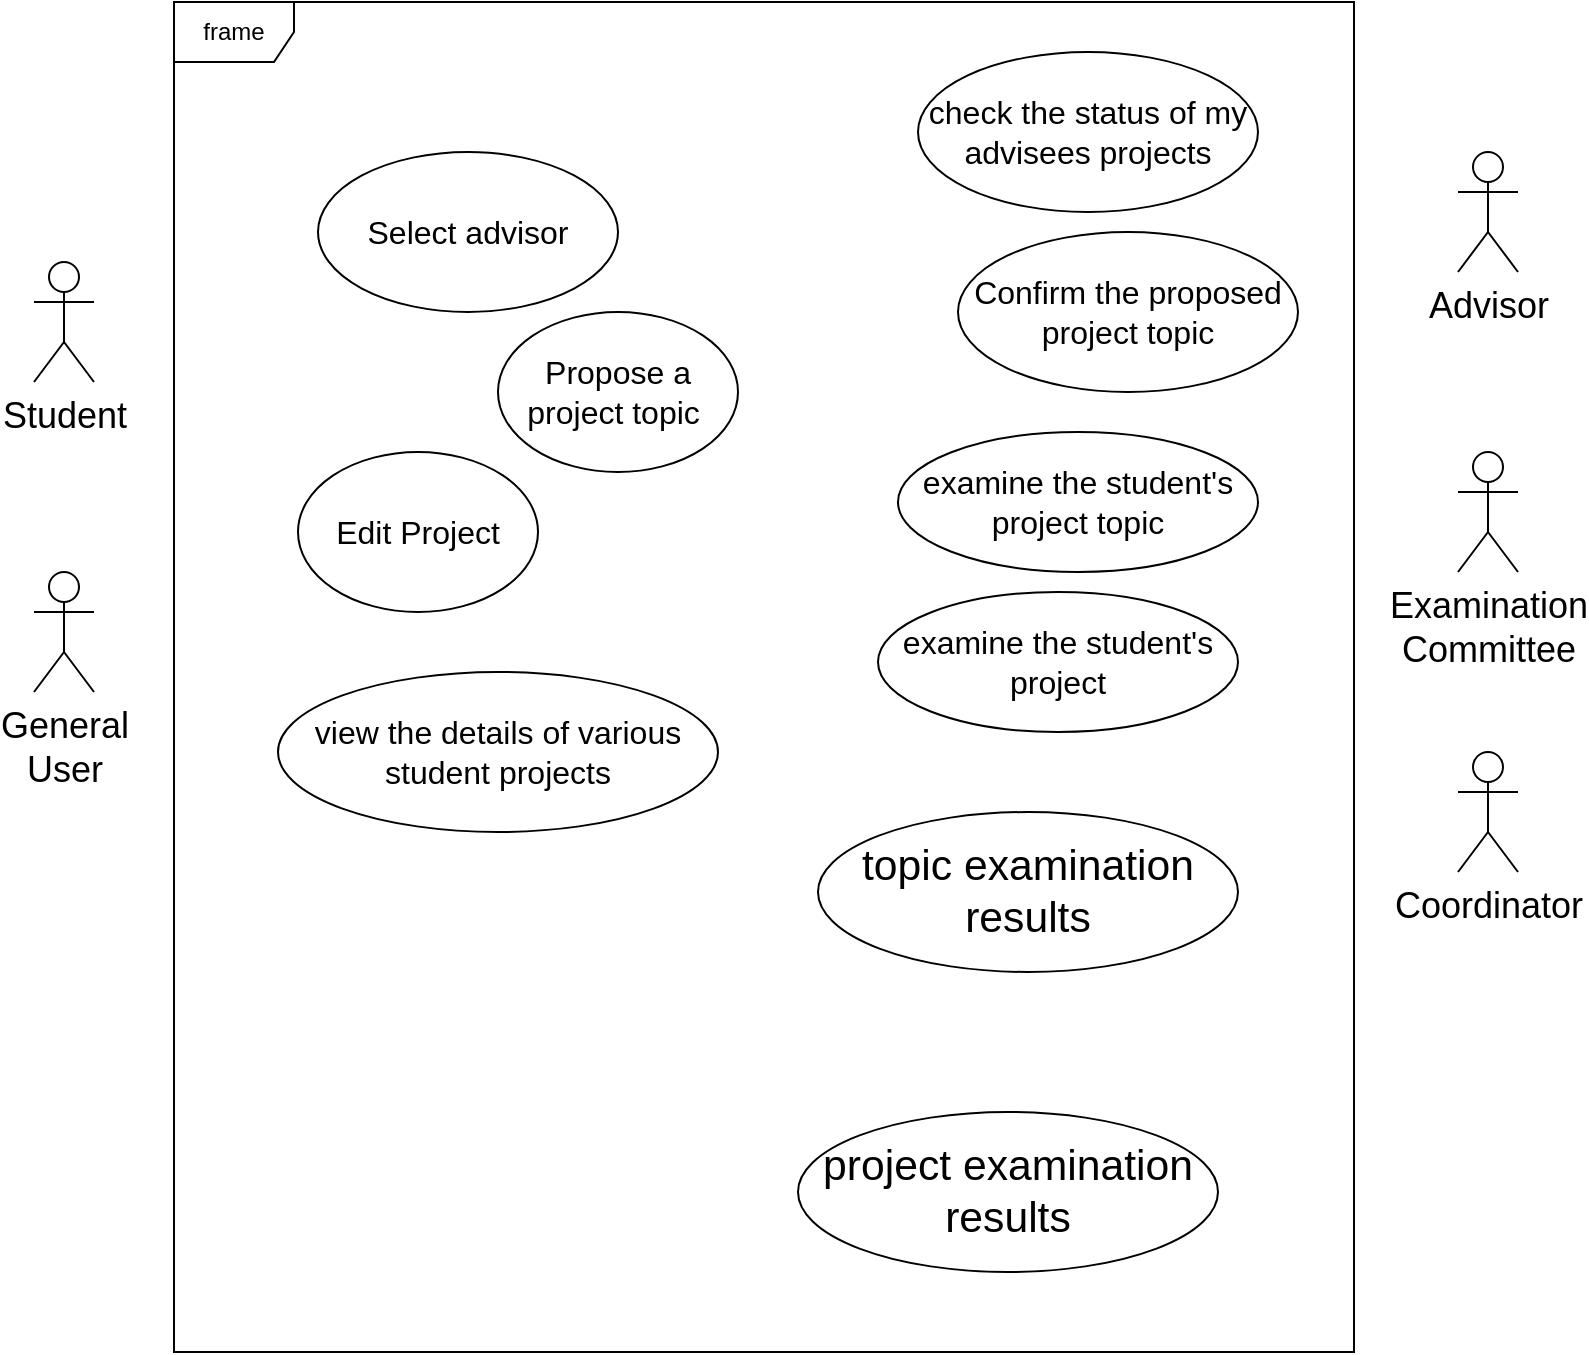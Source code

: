 <mxfile version="24.3.1" type="github">
  <diagram name="Page-1" id="oeU3eeCdYxMcoUBLrMce">
    <mxGraphModel dx="882" dy="617" grid="1" gridSize="10" guides="1" tooltips="1" connect="1" arrows="1" fold="0" page="1" pageScale="1" pageWidth="827" pageHeight="1169" math="0" shadow="0">
      <root>
        <mxCell id="0" />
        <mxCell id="1" parent="0" />
        <mxCell id="Qu6rK6DsybyG0TXRVJJE-2" value="frame" style="shape=umlFrame;whiteSpace=wrap;html=1;pointerEvents=0;" parent="1" vertex="1">
          <mxGeometry x="108" y="65" width="590" height="675" as="geometry" />
        </mxCell>
        <mxCell id="Qu6rK6DsybyG0TXRVJJE-3" value="Student" style="shape=umlActor;verticalLabelPosition=bottom;verticalAlign=top;html=1;fontSize=18;" parent="1" vertex="1">
          <mxGeometry x="38" y="195" width="30" height="60" as="geometry" />
        </mxCell>
        <mxCell id="Qu6rK6DsybyG0TXRVJJE-4" value="&lt;b style=&quot;font-style: normal; font-variant-caps: normal; letter-spacing: normal; text-align: start; text-indent: 0px; text-transform: none; white-space: normal; word-spacing: 0px; -webkit-text-stroke-width: 0px; text-decoration: none; caret-color: rgb(0, 0, 0); color: rgb(0, 0, 0); font-weight: normal; font-size: 18px;&quot; id=&quot;docs-internal-guid-332cffb9-7fff-b3e5-f795-6fdb4fea1be7&quot;&gt;&lt;span style=&quot;font-size: 18px; font-family: Sarabun, sans-serif; color: rgb(0, 0, 0); background-color: transparent; font-weight: 400; font-style: normal; font-variant-ligatures: normal; font-variant-caps: normal; font-variant-alternates: normal; font-variant-numeric: normal; font-variant-east-asian: normal; font-variant-position: normal; text-decoration: none; vertical-align: baseline; white-space: pre-wrap;&quot;&gt;Examination Committee&lt;/span&gt;&lt;/b&gt;" style="shape=umlActor;verticalLabelPosition=bottom;verticalAlign=top;html=1;fontSize=18;" parent="1" vertex="1">
          <mxGeometry x="750" y="290" width="30" height="60" as="geometry" />
        </mxCell>
        <mxCell id="Qu6rK6DsybyG0TXRVJJE-5" value="&lt;span style=&quot;text-align: start; white-space: normal; font-size: 18px;&quot; id=&quot;docs-internal-guid-174a14e5-7fff-aafb-49ae-a529cb986828&quot;&gt;&lt;span style=&quot;font-size: 18px; font-family: Sarabun, sans-serif; font-variant-ligatures: normal; font-variant-alternates: normal; font-variant-numeric: normal; font-variant-east-asian: normal; font-variant-position: normal; vertical-align: baseline; white-space: pre-wrap;&quot;&gt;Advisor&lt;/span&gt;&lt;/span&gt;" style="shape=umlActor;verticalLabelPosition=bottom;verticalAlign=top;html=1;fontSize=18;" parent="1" vertex="1">
          <mxGeometry x="750" y="140" width="30" height="60" as="geometry" />
        </mxCell>
        <mxCell id="FnzWBg0ubWm0rds8tLxr-1" value="&lt;b style=&quot;font-style: normal; font-variant-caps: normal; letter-spacing: normal; text-align: start; text-indent: 0px; text-transform: none; white-space: normal; word-spacing: 0px; -webkit-text-stroke-width: 0px; text-decoration: none; caret-color: rgb(0, 0, 0); color: rgb(0, 0, 0); font-weight: normal; font-size: 18px;&quot; id=&quot;docs-internal-guid-b0b2e66d-7fff-87d3-3b14-03076da479f0&quot;&gt;&lt;span style=&quot;font-size: 18px; font-family: Sarabun, sans-serif; color: rgb(0, 0, 0); background-color: transparent; font-weight: 400; font-style: normal; font-variant-ligatures: normal; font-variant-caps: normal; font-variant-alternates: normal; font-variant-numeric: normal; font-variant-east-asian: normal; font-variant-position: normal; text-decoration: none; vertical-align: baseline; white-space: pre-wrap;&quot;&gt;Coordinator&lt;/span&gt;&lt;/b&gt;" style="shape=umlActor;verticalLabelPosition=bottom;verticalAlign=top;html=1;fontSize=18;" vertex="1" parent="1">
          <mxGeometry x="750" y="440" width="30" height="60" as="geometry" />
        </mxCell>
        <mxCell id="FnzWBg0ubWm0rds8tLxr-2" value="&lt;b id=&quot;docs-internal-guid-8c019339-7fff-daf8-ef29-357e7a186cb0&quot; style=&quot;font-style: normal; font-variant-caps: normal; letter-spacing: normal; text-align: start; text-indent: 0px; text-transform: none; white-space: normal; word-spacing: 0px; -webkit-text-stroke-width: 0px; text-decoration: none; caret-color: rgb(0, 0, 0); color: rgb(0, 0, 0); font-weight: normal; font-size: 18px;&quot;&gt;&lt;span style=&quot;font-size: 18px; color: rgb(0, 0, 0); background-color: transparent; font-weight: 400; font-style: normal; font-variant-ligatures: normal; font-variant-caps: normal; font-variant-alternates: normal; font-variant-numeric: normal; font-variant-east-asian: normal; font-variant-position: normal; text-decoration: none; vertical-align: baseline; white-space: pre-wrap;&quot;&gt;General User&lt;/span&gt;&lt;/b&gt;" style="shape=umlActor;verticalLabelPosition=bottom;verticalAlign=top;html=1;fontFamily=Helvetica;fontSize=18;" vertex="1" parent="1">
          <mxGeometry x="38" y="350" width="30" height="60" as="geometry" />
        </mxCell>
        <mxCell id="FnzWBg0ubWm0rds8tLxr-3" value="&lt;b style=&quot;font-style: normal; font-variant-caps: normal; letter-spacing: normal; text-align: start; text-indent: 0px; text-transform: none; white-space: normal; word-spacing: 0px; -webkit-text-stroke-width: 0px; text-decoration: none; caret-color: rgb(0, 0, 0); color: rgb(0, 0, 0); font-weight: normal; font-size: 16px;&quot; id=&quot;docs-internal-guid-7b9cd287-7fff-3553-db5d-55e4c7f1fc73&quot;&gt;&lt;span style=&quot;font-size: 16px; font-family: Sarabun, sans-serif; color: rgb(0, 0, 0); background-color: transparent; font-weight: 400; font-style: normal; font-variant-ligatures: normal; font-variant-caps: normal; font-variant-alternates: normal; font-variant-numeric: normal; font-variant-east-asian: normal; font-variant-position: normal; text-decoration: none; vertical-align: baseline; white-space: pre-wrap;&quot;&gt;Propose a project topic &lt;/span&gt;&lt;/b&gt;" style="ellipse;whiteSpace=wrap;html=1;fontSize=16;" vertex="1" parent="1">
          <mxGeometry x="270" y="220" width="120" height="80" as="geometry" />
        </mxCell>
        <mxCell id="FnzWBg0ubWm0rds8tLxr-4" value="Edit Project" style="ellipse;whiteSpace=wrap;html=1;fontSize=16;" vertex="1" parent="1">
          <mxGeometry x="170" y="290" width="120" height="80" as="geometry" />
        </mxCell>
        <mxCell id="FnzWBg0ubWm0rds8tLxr-5" value="view the details of various student projects" style="ellipse;whiteSpace=wrap;html=1;fontSize=16;" vertex="1" parent="1">
          <mxGeometry x="160" y="400" width="220" height="80" as="geometry" />
        </mxCell>
        <mxCell id="FnzWBg0ubWm0rds8tLxr-6" value="&lt;b style=&quot;font-style: normal; font-variant-caps: normal; letter-spacing: normal; orphans: auto; text-align: start; text-indent: 0px; text-transform: none; white-space: normal; widows: auto; word-spacing: 0px; -webkit-text-stroke-width: 0px; text-decoration: none; caret-color: rgb(0, 0, 0); color: rgb(0, 0, 0); font-weight: normal;&quot; id=&quot;docs-internal-guid-68310f55-7fff-9648-eb8c-27d495209f90&quot;&gt;&lt;span style=&quot;font-size: 16pt; font-family: Sarabun, sans-serif; color: rgb(0, 0, 0); background-color: transparent; font-weight: 400; font-style: normal; font-variant-ligatures: normal; font-variant-caps: normal; font-variant-alternates: normal; font-variant-numeric: normal; font-variant-east-asian: normal; font-variant-position: normal; text-decoration: none; vertical-align: baseline; white-space: pre-wrap;&quot;&gt;topic examination results&lt;/span&gt;&lt;/b&gt;" style="ellipse;whiteSpace=wrap;html=1;fontSize=16;" vertex="1" parent="1">
          <mxGeometry x="430" y="470" width="210" height="80" as="geometry" />
        </mxCell>
        <mxCell id="FnzWBg0ubWm0rds8tLxr-7" value="&lt;b style=&quot;font-style: normal; font-variant-caps: normal; letter-spacing: normal; text-align: start; text-indent: 0px; text-transform: none; white-space: normal; word-spacing: 0px; -webkit-text-stroke-width: 0px; text-decoration: none; caret-color: rgb(0, 0, 0); color: rgb(0, 0, 0); font-weight: normal; font-size: 16px;&quot; id=&quot;docs-internal-guid-061b582f-7fff-835b-7f6a-90d538f52e80&quot;&gt;&lt;span style=&quot;font-size: 16px; font-family: Sarabun, sans-serif; color: rgb(0, 0, 0); background-color: transparent; font-weight: 400; font-style: normal; font-variant-ligatures: normal; font-variant-caps: normal; font-variant-alternates: normal; font-variant-numeric: normal; font-variant-east-asian: normal; font-variant-position: normal; text-decoration: none; vertical-align: baseline; white-space: pre-wrap;&quot;&gt;examine the student&#39;s project&lt;/span&gt;&lt;/b&gt;" style="ellipse;whiteSpace=wrap;html=1;fontSize=16;" vertex="1" parent="1">
          <mxGeometry x="460" y="360" width="180" height="70" as="geometry" />
        </mxCell>
        <mxCell id="FnzWBg0ubWm0rds8tLxr-8" value="&lt;b style=&quot;font-style: normal; font-variant-caps: normal; letter-spacing: normal; text-align: start; text-indent: 0px; text-transform: none; white-space: normal; word-spacing: 0px; -webkit-text-stroke-width: 0px; text-decoration: none; caret-color: rgb(0, 0, 0); color: rgb(0, 0, 0); font-weight: normal; font-size: 16px;&quot; id=&quot;docs-internal-guid-fc96d80a-7fff-5ba4-805b-7dc51da4abc0&quot;&gt;&lt;span style=&quot;font-size: 16px; font-family: Sarabun, sans-serif; color: rgb(0, 0, 0); background-color: transparent; font-weight: 400; font-style: normal; font-variant-ligatures: normal; font-variant-caps: normal; font-variant-alternates: normal; font-variant-numeric: normal; font-variant-east-asian: normal; font-variant-position: normal; text-decoration: none; vertical-align: baseline; white-space: pre-wrap;&quot;&gt;Confirm the proposed project topic&lt;/span&gt;&lt;/b&gt;" style="ellipse;whiteSpace=wrap;html=1;fontSize=16;" vertex="1" parent="1">
          <mxGeometry x="500" y="180" width="170" height="80" as="geometry" />
        </mxCell>
        <mxCell id="FnzWBg0ubWm0rds8tLxr-11" value="&lt;b style=&quot;font-style: normal; font-variant-caps: normal; letter-spacing: normal; text-align: start; text-indent: 0px; text-transform: none; white-space: normal; word-spacing: 0px; -webkit-text-stroke-width: 0px; text-decoration: none; caret-color: rgb(0, 0, 0); color: rgb(0, 0, 0); font-weight: normal; font-size: 16px;&quot; id=&quot;docs-internal-guid-1336762b-7fff-05ba-3611-3f3cfacdaf16&quot;&gt;&lt;span style=&quot;font-size: 16px; font-family: Sarabun, sans-serif; color: rgb(0, 0, 0); background-color: transparent; font-weight: 400; font-style: normal; font-variant-ligatures: normal; font-variant-caps: normal; font-variant-alternates: normal; font-variant-numeric: normal; font-variant-east-asian: normal; font-variant-position: normal; text-decoration: none; vertical-align: baseline; white-space: pre-wrap;&quot;&gt;examine the student&#39;s project topic&lt;/span&gt;&lt;/b&gt;" style="ellipse;whiteSpace=wrap;html=1;fontSize=16;" vertex="1" parent="1">
          <mxGeometry x="470" y="280" width="180" height="70" as="geometry" />
        </mxCell>
        <mxCell id="FnzWBg0ubWm0rds8tLxr-12" value="&lt;b style=&quot;font-style: normal; font-variant-caps: normal; letter-spacing: normal; orphans: auto; text-align: start; text-indent: 0px; text-transform: none; white-space: normal; widows: auto; word-spacing: 0px; -webkit-text-stroke-width: 0px; text-decoration: none; caret-color: rgb(0, 0, 0); color: rgb(0, 0, 0); font-weight: normal;&quot; id=&quot;docs-internal-guid-68310f55-7fff-9648-eb8c-27d495209f90&quot;&gt;&lt;span style=&quot;font-size: 16pt; font-family: Sarabun, sans-serif; color: rgb(0, 0, 0); background-color: transparent; font-weight: 400; font-style: normal; font-variant-ligatures: normal; font-variant-caps: normal; font-variant-alternates: normal; font-variant-numeric: normal; font-variant-east-asian: normal; font-variant-position: normal; text-decoration: none; vertical-align: baseline; white-space: pre-wrap;&quot;&gt;project examination results&lt;/span&gt;&lt;/b&gt;" style="ellipse;whiteSpace=wrap;html=1;fontSize=16;" vertex="1" parent="1">
          <mxGeometry x="420" y="620" width="210" height="80" as="geometry" />
        </mxCell>
        <mxCell id="FnzWBg0ubWm0rds8tLxr-13" value="&lt;div style=&quot;text-align: start; font-size: 16px;&quot;&gt;&lt;span style=&quot;font-size: 16px;&quot; id=&quot;docs-internal-guid-7d13cc35-7fff-fd27-581e-f2813919a9cd&quot;&gt;&lt;span style=&quot;font-size: 16px; font-family: Sarabun, sans-serif; font-variant-ligatures: normal; font-variant-alternates: normal; font-variant-numeric: normal; font-variant-east-asian: normal; font-variant-position: normal; vertical-align: baseline; white-space: pre-wrap;&quot;&gt;Select advisor&lt;/span&gt;&lt;/span&gt;&lt;br style=&quot;font-size: 16px;&quot;&gt;&lt;/div&gt;" style="ellipse;whiteSpace=wrap;html=1;fontSize=16;" vertex="1" parent="1">
          <mxGeometry x="180" y="140" width="150" height="80" as="geometry" />
        </mxCell>
        <mxCell id="FnzWBg0ubWm0rds8tLxr-14" value="&lt;b style=&quot;font-style: normal; font-variant-caps: normal; letter-spacing: normal; text-align: start; text-indent: 0px; text-transform: none; white-space: normal; word-spacing: 0px; -webkit-text-stroke-width: 0px; text-decoration: none; caret-color: rgb(0, 0, 0); color: rgb(0, 0, 0); font-weight: normal; font-size: 16px;&quot; id=&quot;docs-internal-guid-1d1350fa-7fff-4ea4-a0fd-b2b2e07ca0d4&quot;&gt;&lt;span style=&quot;font-size: 16px; font-family: Sarabun, sans-serif; color: rgb(0, 0, 0); background-color: transparent; font-weight: 400; font-style: normal; font-variant-ligatures: normal; font-variant-caps: normal; font-variant-alternates: normal; font-variant-numeric: normal; font-variant-east-asian: normal; font-variant-position: normal; text-decoration: none; vertical-align: baseline; white-space: pre-wrap;&quot;&gt;check the status of my advisees projects&lt;/span&gt;&lt;/b&gt;" style="ellipse;whiteSpace=wrap;html=1;fontSize=16;" vertex="1" parent="1">
          <mxGeometry x="480" y="90" width="170" height="80" as="geometry" />
        </mxCell>
      </root>
    </mxGraphModel>
  </diagram>
</mxfile>
